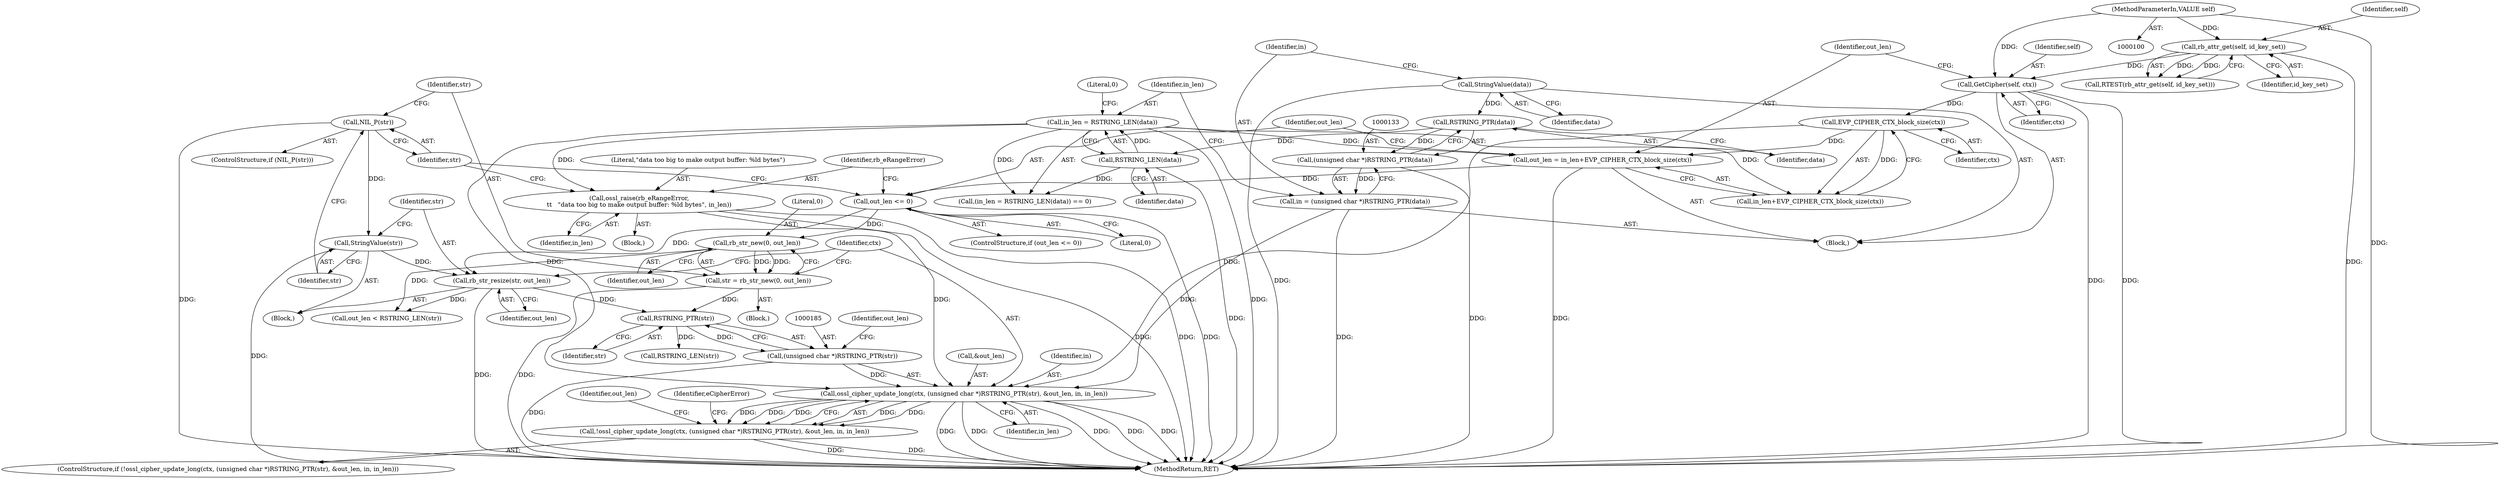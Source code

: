 digraph "0_openssl_8108e0a6db133f3375608303fdd2083eb5115062_4@API" {
"1000182" [label="(Call,ossl_cipher_update_long(ctx, (unsigned char *)RSTRING_PTR(str), &out_len, in, in_len))"];
"1000153" [label="(Call,EVP_CIPHER_CTX_block_size(ctx))"];
"1000146" [label="(Call,GetCipher(self, ctx))"];
"1000122" [label="(Call,rb_attr_get(self, id_key_set))"];
"1000103" [label="(MethodParameterIn,VALUE self)"];
"1000184" [label="(Call,(unsigned char *)RSTRING_PTR(str))"];
"1000186" [label="(Call,RSTRING_PTR(str))"];
"1000177" [label="(Call,rb_str_resize(str, out_len))"];
"1000175" [label="(Call,StringValue(str))"];
"1000165" [label="(Call,NIL_P(str))"];
"1000156" [label="(Call,out_len <= 0)"];
"1000149" [label="(Call,out_len = in_len+EVP_CIPHER_CTX_block_size(ctx))"];
"1000138" [label="(Call,in_len = RSTRING_LEN(data))"];
"1000140" [label="(Call,RSTRING_LEN(data))"];
"1000134" [label="(Call,RSTRING_PTR(data))"];
"1000128" [label="(Call,StringValue(data))"];
"1000168" [label="(Call,str = rb_str_new(0, out_len))"];
"1000170" [label="(Call,rb_str_new(0, out_len))"];
"1000130" [label="(Call,in = (unsigned char *)RSTRING_PTR(data))"];
"1000132" [label="(Call,(unsigned char *)RSTRING_PTR(data))"];
"1000160" [label="(Call,ossl_raise(rb_eRangeError,\n\t\t   \"data too big to make output buffer: %ld bytes\", in_len))"];
"1000181" [label="(Call,!ossl_cipher_update_long(ctx, (unsigned char *)RSTRING_PTR(str), &out_len, in, in_len))"];
"1000129" [label="(Identifier,data)"];
"1000189" [label="(Identifier,out_len)"];
"1000161" [label="(Identifier,rb_eRangeError)"];
"1000178" [label="(Identifier,str)"];
"1000104" [label="(Block,)"];
"1000157" [label="(Identifier,out_len)"];
"1000171" [label="(Literal,0)"];
"1000131" [label="(Identifier,in)"];
"1000198" [label="(Call,RSTRING_LEN(str))"];
"1000191" [label="(Identifier,in_len)"];
"1000160" [label="(Call,ossl_raise(rb_eRangeError,\n\t\t   \"data too big to make output buffer: %ld bytes\", in_len))"];
"1000186" [label="(Call,RSTRING_PTR(str))"];
"1000150" [label="(Identifier,out_len)"];
"1000169" [label="(Identifier,str)"];
"1000164" [label="(ControlStructure,if (NIL_P(str)))"];
"1000163" [label="(Identifier,in_len)"];
"1000197" [label="(Identifier,out_len)"];
"1000128" [label="(Call,StringValue(data))"];
"1000170" [label="(Call,rb_str_new(0, out_len))"];
"1000182" [label="(Call,ossl_cipher_update_long(ctx, (unsigned char *)RSTRING_PTR(str), &out_len, in, in_len))"];
"1000166" [label="(Identifier,str)"];
"1000134" [label="(Call,RSTRING_PTR(data))"];
"1000156" [label="(Call,out_len <= 0)"];
"1000187" [label="(Identifier,str)"];
"1000196" [label="(Call,out_len < RSTRING_LEN(str))"];
"1000142" [label="(Literal,0)"];
"1000153" [label="(Call,EVP_CIPHER_CTX_block_size(ctx))"];
"1000123" [label="(Identifier,self)"];
"1000174" [label="(Block,)"];
"1000165" [label="(Call,NIL_P(str))"];
"1000180" [label="(ControlStructure,if (!ossl_cipher_update_long(ctx, (unsigned char *)RSTRING_PTR(str), &out_len, in, in_len)))"];
"1000132" [label="(Call,(unsigned char *)RSTRING_PTR(data))"];
"1000141" [label="(Identifier,data)"];
"1000135" [label="(Identifier,data)"];
"1000188" [label="(Call,&out_len)"];
"1000121" [label="(Call,RTEST(rb_attr_get(self, id_key_set)))"];
"1000184" [label="(Call,(unsigned char *)RSTRING_PTR(str))"];
"1000148" [label="(Identifier,ctx)"];
"1000172" [label="(Identifier,out_len)"];
"1000183" [label="(Identifier,ctx)"];
"1000179" [label="(Identifier,out_len)"];
"1000167" [label="(Block,)"];
"1000137" [label="(Call,(in_len = RSTRING_LEN(data)) == 0)"];
"1000155" [label="(ControlStructure,if (out_len <= 0))"];
"1000159" [label="(Block,)"];
"1000181" [label="(Call,!ossl_cipher_update_long(ctx, (unsigned char *)RSTRING_PTR(str), &out_len, in, in_len))"];
"1000162" [label="(Literal,\"data too big to make output buffer: %ld bytes\")"];
"1000176" [label="(Identifier,str)"];
"1000124" [label="(Identifier,id_key_set)"];
"1000190" [label="(Identifier,in)"];
"1000140" [label="(Call,RSTRING_LEN(data))"];
"1000168" [label="(Call,str = rb_str_new(0, out_len))"];
"1000158" [label="(Literal,0)"];
"1000138" [label="(Call,in_len = RSTRING_LEN(data))"];
"1000154" [label="(Identifier,ctx)"];
"1000146" [label="(Call,GetCipher(self, ctx))"];
"1000103" [label="(MethodParameterIn,VALUE self)"];
"1000122" [label="(Call,rb_attr_get(self, id_key_set))"];
"1000149" [label="(Call,out_len = in_len+EVP_CIPHER_CTX_block_size(ctx))"];
"1000175" [label="(Call,StringValue(str))"];
"1000193" [label="(Identifier,eCipherError)"];
"1000151" [label="(Call,in_len+EVP_CIPHER_CTX_block_size(ctx))"];
"1000139" [label="(Identifier,in_len)"];
"1000147" [label="(Identifier,self)"];
"1000177" [label="(Call,rb_str_resize(str, out_len))"];
"1000130" [label="(Call,in = (unsigned char *)RSTRING_PTR(data))"];
"1000205" [label="(MethodReturn,RET)"];
"1000182" -> "1000181"  [label="AST: "];
"1000182" -> "1000191"  [label="CFG: "];
"1000183" -> "1000182"  [label="AST: "];
"1000184" -> "1000182"  [label="AST: "];
"1000188" -> "1000182"  [label="AST: "];
"1000190" -> "1000182"  [label="AST: "];
"1000191" -> "1000182"  [label="AST: "];
"1000181" -> "1000182"  [label="CFG: "];
"1000182" -> "1000205"  [label="DDG: "];
"1000182" -> "1000205"  [label="DDG: "];
"1000182" -> "1000205"  [label="DDG: "];
"1000182" -> "1000205"  [label="DDG: "];
"1000182" -> "1000205"  [label="DDG: "];
"1000182" -> "1000181"  [label="DDG: "];
"1000182" -> "1000181"  [label="DDG: "];
"1000182" -> "1000181"  [label="DDG: "];
"1000182" -> "1000181"  [label="DDG: "];
"1000182" -> "1000181"  [label="DDG: "];
"1000153" -> "1000182"  [label="DDG: "];
"1000184" -> "1000182"  [label="DDG: "];
"1000130" -> "1000182"  [label="DDG: "];
"1000160" -> "1000182"  [label="DDG: "];
"1000138" -> "1000182"  [label="DDG: "];
"1000153" -> "1000151"  [label="AST: "];
"1000153" -> "1000154"  [label="CFG: "];
"1000154" -> "1000153"  [label="AST: "];
"1000151" -> "1000153"  [label="CFG: "];
"1000153" -> "1000149"  [label="DDG: "];
"1000153" -> "1000151"  [label="DDG: "];
"1000146" -> "1000153"  [label="DDG: "];
"1000146" -> "1000104"  [label="AST: "];
"1000146" -> "1000148"  [label="CFG: "];
"1000147" -> "1000146"  [label="AST: "];
"1000148" -> "1000146"  [label="AST: "];
"1000150" -> "1000146"  [label="CFG: "];
"1000146" -> "1000205"  [label="DDG: "];
"1000146" -> "1000205"  [label="DDG: "];
"1000122" -> "1000146"  [label="DDG: "];
"1000103" -> "1000146"  [label="DDG: "];
"1000122" -> "1000121"  [label="AST: "];
"1000122" -> "1000124"  [label="CFG: "];
"1000123" -> "1000122"  [label="AST: "];
"1000124" -> "1000122"  [label="AST: "];
"1000121" -> "1000122"  [label="CFG: "];
"1000122" -> "1000205"  [label="DDG: "];
"1000122" -> "1000121"  [label="DDG: "];
"1000122" -> "1000121"  [label="DDG: "];
"1000103" -> "1000122"  [label="DDG: "];
"1000103" -> "1000100"  [label="AST: "];
"1000103" -> "1000205"  [label="DDG: "];
"1000184" -> "1000186"  [label="CFG: "];
"1000185" -> "1000184"  [label="AST: "];
"1000186" -> "1000184"  [label="AST: "];
"1000189" -> "1000184"  [label="CFG: "];
"1000184" -> "1000205"  [label="DDG: "];
"1000186" -> "1000184"  [label="DDG: "];
"1000186" -> "1000187"  [label="CFG: "];
"1000187" -> "1000186"  [label="AST: "];
"1000177" -> "1000186"  [label="DDG: "];
"1000168" -> "1000186"  [label="DDG: "];
"1000186" -> "1000198"  [label="DDG: "];
"1000177" -> "1000174"  [label="AST: "];
"1000177" -> "1000179"  [label="CFG: "];
"1000178" -> "1000177"  [label="AST: "];
"1000179" -> "1000177"  [label="AST: "];
"1000183" -> "1000177"  [label="CFG: "];
"1000177" -> "1000205"  [label="DDG: "];
"1000175" -> "1000177"  [label="DDG: "];
"1000156" -> "1000177"  [label="DDG: "];
"1000177" -> "1000196"  [label="DDG: "];
"1000175" -> "1000174"  [label="AST: "];
"1000175" -> "1000176"  [label="CFG: "];
"1000176" -> "1000175"  [label="AST: "];
"1000178" -> "1000175"  [label="CFG: "];
"1000175" -> "1000205"  [label="DDG: "];
"1000165" -> "1000175"  [label="DDG: "];
"1000165" -> "1000164"  [label="AST: "];
"1000165" -> "1000166"  [label="CFG: "];
"1000166" -> "1000165"  [label="AST: "];
"1000169" -> "1000165"  [label="CFG: "];
"1000176" -> "1000165"  [label="CFG: "];
"1000165" -> "1000205"  [label="DDG: "];
"1000156" -> "1000155"  [label="AST: "];
"1000156" -> "1000158"  [label="CFG: "];
"1000157" -> "1000156"  [label="AST: "];
"1000158" -> "1000156"  [label="AST: "];
"1000161" -> "1000156"  [label="CFG: "];
"1000166" -> "1000156"  [label="CFG: "];
"1000156" -> "1000205"  [label="DDG: "];
"1000149" -> "1000156"  [label="DDG: "];
"1000156" -> "1000170"  [label="DDG: "];
"1000149" -> "1000104"  [label="AST: "];
"1000149" -> "1000151"  [label="CFG: "];
"1000150" -> "1000149"  [label="AST: "];
"1000151" -> "1000149"  [label="AST: "];
"1000157" -> "1000149"  [label="CFG: "];
"1000149" -> "1000205"  [label="DDG: "];
"1000138" -> "1000149"  [label="DDG: "];
"1000138" -> "1000137"  [label="AST: "];
"1000138" -> "1000140"  [label="CFG: "];
"1000139" -> "1000138"  [label="AST: "];
"1000140" -> "1000138"  [label="AST: "];
"1000142" -> "1000138"  [label="CFG: "];
"1000138" -> "1000205"  [label="DDG: "];
"1000138" -> "1000137"  [label="DDG: "];
"1000140" -> "1000138"  [label="DDG: "];
"1000138" -> "1000151"  [label="DDG: "];
"1000138" -> "1000160"  [label="DDG: "];
"1000140" -> "1000141"  [label="CFG: "];
"1000141" -> "1000140"  [label="AST: "];
"1000140" -> "1000205"  [label="DDG: "];
"1000140" -> "1000137"  [label="DDG: "];
"1000134" -> "1000140"  [label="DDG: "];
"1000134" -> "1000132"  [label="AST: "];
"1000134" -> "1000135"  [label="CFG: "];
"1000135" -> "1000134"  [label="AST: "];
"1000132" -> "1000134"  [label="CFG: "];
"1000134" -> "1000132"  [label="DDG: "];
"1000128" -> "1000134"  [label="DDG: "];
"1000128" -> "1000104"  [label="AST: "];
"1000128" -> "1000129"  [label="CFG: "];
"1000129" -> "1000128"  [label="AST: "];
"1000131" -> "1000128"  [label="CFG: "];
"1000128" -> "1000205"  [label="DDG: "];
"1000168" -> "1000167"  [label="AST: "];
"1000168" -> "1000170"  [label="CFG: "];
"1000169" -> "1000168"  [label="AST: "];
"1000170" -> "1000168"  [label="AST: "];
"1000183" -> "1000168"  [label="CFG: "];
"1000168" -> "1000205"  [label="DDG: "];
"1000170" -> "1000168"  [label="DDG: "];
"1000170" -> "1000168"  [label="DDG: "];
"1000170" -> "1000172"  [label="CFG: "];
"1000171" -> "1000170"  [label="AST: "];
"1000172" -> "1000170"  [label="AST: "];
"1000170" -> "1000196"  [label="DDG: "];
"1000130" -> "1000104"  [label="AST: "];
"1000130" -> "1000132"  [label="CFG: "];
"1000131" -> "1000130"  [label="AST: "];
"1000132" -> "1000130"  [label="AST: "];
"1000139" -> "1000130"  [label="CFG: "];
"1000130" -> "1000205"  [label="DDG: "];
"1000132" -> "1000130"  [label="DDG: "];
"1000133" -> "1000132"  [label="AST: "];
"1000132" -> "1000205"  [label="DDG: "];
"1000160" -> "1000159"  [label="AST: "];
"1000160" -> "1000163"  [label="CFG: "];
"1000161" -> "1000160"  [label="AST: "];
"1000162" -> "1000160"  [label="AST: "];
"1000163" -> "1000160"  [label="AST: "];
"1000166" -> "1000160"  [label="CFG: "];
"1000160" -> "1000205"  [label="DDG: "];
"1000160" -> "1000205"  [label="DDG: "];
"1000181" -> "1000180"  [label="AST: "];
"1000193" -> "1000181"  [label="CFG: "];
"1000197" -> "1000181"  [label="CFG: "];
"1000181" -> "1000205"  [label="DDG: "];
"1000181" -> "1000205"  [label="DDG: "];
}
